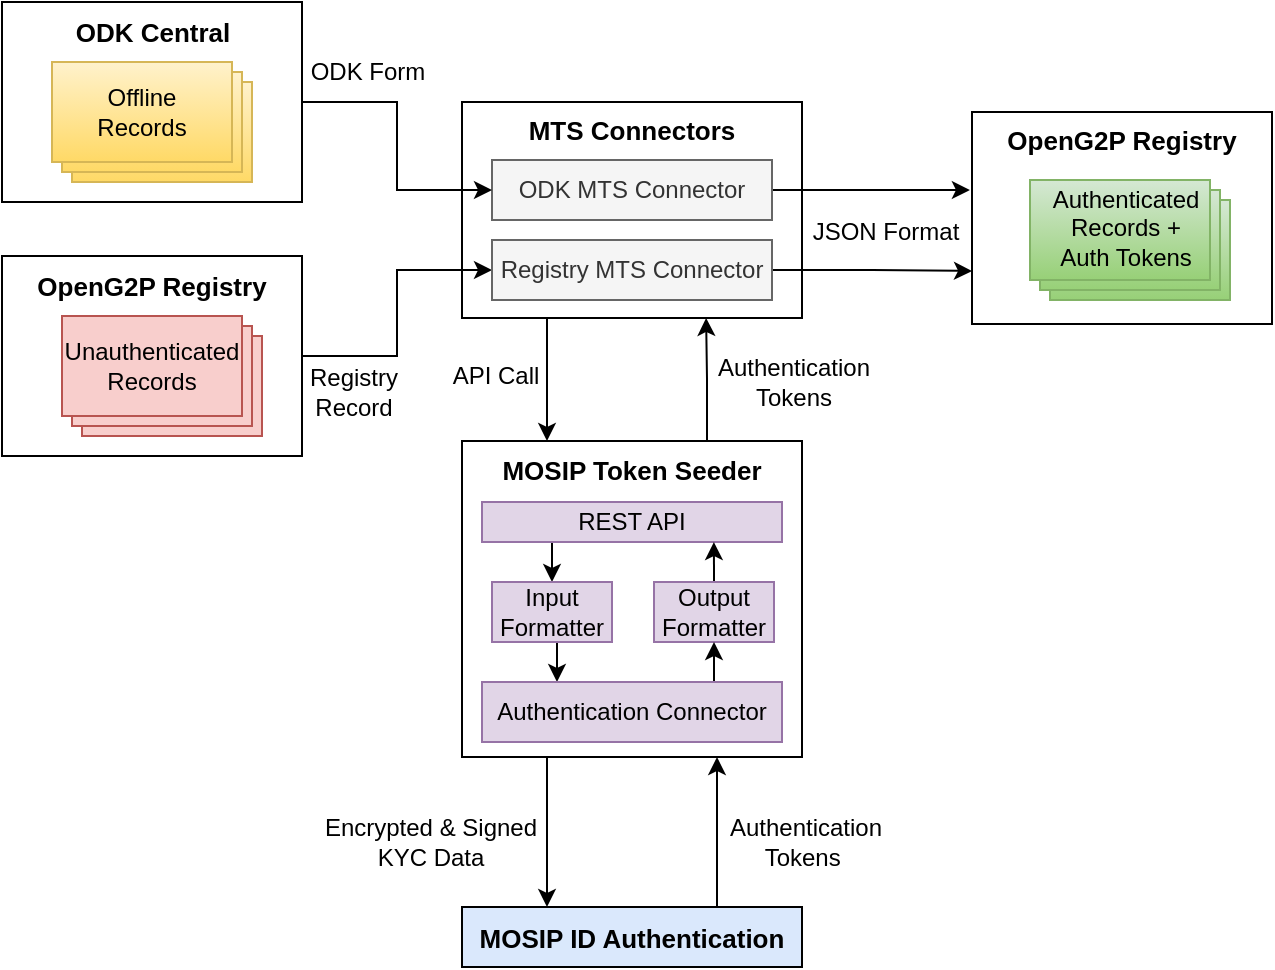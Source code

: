 <mxfile version="21.6.5" type="github">
  <diagram name="Page-1" id="Q3S8qEkMGTNUwsjY90w3">
    <mxGraphModel dx="1120" dy="446" grid="1" gridSize="10" guides="1" tooltips="1" connect="1" arrows="1" fold="1" page="1" pageScale="1" pageWidth="850" pageHeight="1100" math="0" shadow="0">
      <root>
        <mxCell id="0" />
        <mxCell id="1" parent="0" />
        <mxCell id="AKcUftun1-LZaaW81JXQ-3" value="" style="rounded=0;whiteSpace=wrap;html=1;fontSize=16;" parent="1" vertex="1">
          <mxGeometry x="630" y="335" width="150" height="106" as="geometry" />
        </mxCell>
        <mxCell id="AKcUftun1-LZaaW81JXQ-4" value="" style="rounded=0;whiteSpace=wrap;html=1;fontSize=16;" parent="1" vertex="1">
          <mxGeometry x="145" y="280" width="150" height="100" as="geometry" />
        </mxCell>
        <mxCell id="AKcUftun1-LZaaW81JXQ-5" value="" style="verticalLabelPosition=bottom;verticalAlign=top;html=1;shape=mxgraph.basic.layered_rect;dx=10;outlineConnect=0;whiteSpace=wrap;fontSize=16;fillColor=#fff2cc;strokeColor=#d6b656;gradientColor=#ffd966;" parent="1" vertex="1">
          <mxGeometry x="170" y="310" width="100" height="60" as="geometry" />
        </mxCell>
        <mxCell id="AKcUftun1-LZaaW81JXQ-6" value="Offline Records" style="text;html=1;strokeColor=none;fillColor=none;align=center;verticalAlign=middle;whiteSpace=wrap;rounded=0;fontSize=12;" parent="1" vertex="1">
          <mxGeometry x="185" y="320" width="60" height="30" as="geometry" />
        </mxCell>
        <mxCell id="AKcUftun1-LZaaW81JXQ-7" value="&lt;b style=&quot;font-size: 13px;&quot;&gt;ODK Central&lt;/b&gt;" style="text;html=1;strokeColor=none;fillColor=none;align=center;verticalAlign=middle;whiteSpace=wrap;rounded=0;fontSize=13;" parent="1" vertex="1">
          <mxGeometry x="176.5" y="280" width="87" height="30" as="geometry" />
        </mxCell>
        <mxCell id="QgUwrIjUVCHD0zXQT6MX-22" style="edgeStyle=orthogonalEdgeStyle;rounded=0;orthogonalLoop=1;jettySize=auto;html=1;exitX=0.25;exitY=1;exitDx=0;exitDy=0;entryX=0.25;entryY=0;entryDx=0;entryDy=0;" parent="1" source="AKcUftun1-LZaaW81JXQ-8" target="AKcUftun1-LZaaW81JXQ-28" edge="1">
          <mxGeometry relative="1" as="geometry" />
        </mxCell>
        <mxCell id="AKcUftun1-LZaaW81JXQ-8" value="" style="rounded=0;whiteSpace=wrap;html=1;fontSize=16;strokeColor=#000000;" parent="1" vertex="1">
          <mxGeometry x="375" y="499.5" width="170" height="158" as="geometry" />
        </mxCell>
        <mxCell id="QgUwrIjUVCHD0zXQT6MX-23" style="edgeStyle=orthogonalEdgeStyle;rounded=0;orthogonalLoop=1;jettySize=auto;html=1;exitX=0.75;exitY=0;exitDx=0;exitDy=0;entryX=0.718;entryY=1;entryDx=0;entryDy=0;entryPerimeter=0;" parent="1" source="AKcUftun1-LZaaW81JXQ-9" target="QgUwrIjUVCHD0zXQT6MX-3" edge="1">
          <mxGeometry relative="1" as="geometry" />
        </mxCell>
        <mxCell id="AKcUftun1-LZaaW81JXQ-9" value="&lt;b style=&quot;font-size: 13px;&quot;&gt;MOSIP Token Seeder&lt;/b&gt;" style="text;html=1;strokeColor=none;fillColor=none;align=center;verticalAlign=middle;whiteSpace=wrap;rounded=0;fontSize=13;" parent="1" vertex="1">
          <mxGeometry x="385" y="499" width="150" height="30" as="geometry" />
        </mxCell>
        <mxCell id="AKcUftun1-LZaaW81JXQ-10" value="&lt;b style=&quot;font-size: 13px;&quot;&gt;OpenG2P Registry&lt;/b&gt;" style="text;html=1;strokeColor=none;fillColor=none;align=center;verticalAlign=middle;whiteSpace=wrap;rounded=0;fontSize=13;" parent="1" vertex="1">
          <mxGeometry x="640" y="334" width="130" height="30" as="geometry" />
        </mxCell>
        <mxCell id="QgUwrIjUVCHD0zXQT6MX-37" style="edgeStyle=orthogonalEdgeStyle;rounded=0;orthogonalLoop=1;jettySize=auto;html=1;exitX=0.25;exitY=1;exitDx=0;exitDy=0;entryX=0.5;entryY=0;entryDx=0;entryDy=0;" parent="1" source="AKcUftun1-LZaaW81JXQ-13" target="AKcUftun1-LZaaW81JXQ-14" edge="1">
          <mxGeometry relative="1" as="geometry" />
        </mxCell>
        <mxCell id="AKcUftun1-LZaaW81JXQ-13" value="REST API" style="rounded=0;whiteSpace=wrap;html=1;fontSize=12;fillColor=#e1d5e7;strokeColor=#9673a6;" parent="1" vertex="1">
          <mxGeometry x="385" y="530" width="150" height="20" as="geometry" />
        </mxCell>
        <mxCell id="QgUwrIjUVCHD0zXQT6MX-40" style="edgeStyle=orthogonalEdgeStyle;rounded=0;orthogonalLoop=1;jettySize=auto;html=1;exitX=0.5;exitY=1;exitDx=0;exitDy=0;entryX=0.25;entryY=0;entryDx=0;entryDy=0;" parent="1" source="AKcUftun1-LZaaW81JXQ-14" target="AKcUftun1-LZaaW81JXQ-19" edge="1">
          <mxGeometry relative="1" as="geometry" />
        </mxCell>
        <mxCell id="AKcUftun1-LZaaW81JXQ-14" value="Input Formatter" style="rounded=0;whiteSpace=wrap;html=1;fontSize=12;fillColor=#e1d5e7;strokeColor=#9673a6;" parent="1" vertex="1">
          <mxGeometry x="390" y="570" width="60" height="30" as="geometry" />
        </mxCell>
        <mxCell id="QgUwrIjUVCHD0zXQT6MX-39" style="edgeStyle=orthogonalEdgeStyle;rounded=0;orthogonalLoop=1;jettySize=auto;html=1;exitX=0.5;exitY=0;exitDx=0;exitDy=0;entryX=0.741;entryY=0.32;entryDx=0;entryDy=0;entryPerimeter=0;" parent="1" source="AKcUftun1-LZaaW81JXQ-16" target="AKcUftun1-LZaaW81JXQ-8" edge="1">
          <mxGeometry relative="1" as="geometry" />
        </mxCell>
        <mxCell id="AKcUftun1-LZaaW81JXQ-16" value="Output Formatter" style="rounded=0;whiteSpace=wrap;html=1;fontSize=12;fillColor=#e1d5e7;strokeColor=#9673a6;" parent="1" vertex="1">
          <mxGeometry x="471" y="570" width="60" height="30" as="geometry" />
        </mxCell>
        <mxCell id="QgUwrIjUVCHD0zXQT6MX-41" style="edgeStyle=orthogonalEdgeStyle;rounded=0;orthogonalLoop=1;jettySize=auto;html=1;exitX=0.75;exitY=0;exitDx=0;exitDy=0;entryX=0.5;entryY=1;entryDx=0;entryDy=0;" parent="1" source="AKcUftun1-LZaaW81JXQ-19" target="AKcUftun1-LZaaW81JXQ-16" edge="1">
          <mxGeometry relative="1" as="geometry" />
        </mxCell>
        <mxCell id="AKcUftun1-LZaaW81JXQ-19" value="Authentication Connector" style="rounded=0;whiteSpace=wrap;html=1;fontSize=12;fillColor=#e1d5e7;strokeColor=#9673a6;" parent="1" vertex="1">
          <mxGeometry x="385" y="620" width="150" height="30" as="geometry" />
        </mxCell>
        <mxCell id="AKcUftun1-LZaaW81JXQ-20" style="edgeStyle=none;curved=1;rounded=0;orthogonalLoop=1;jettySize=auto;html=1;exitX=0.75;exitY=0;exitDx=0;exitDy=0;fontSize=12;startSize=8;endSize=8;" parent="1" edge="1">
          <mxGeometry relative="1" as="geometry">
            <mxPoint x="497.5" y="710" as="sourcePoint" />
            <mxPoint x="497.5" y="710" as="targetPoint" />
          </mxGeometry>
        </mxCell>
        <mxCell id="AKcUftun1-LZaaW81JXQ-22" value="Encrypted &amp;amp; Signed KYC Data" style="text;html=1;strokeColor=none;fillColor=none;align=center;verticalAlign=middle;whiteSpace=wrap;rounded=0;fontSize=12;" parent="1" vertex="1">
          <mxGeometry x="300" y="680" width="119" height="40" as="geometry" />
        </mxCell>
        <mxCell id="AKcUftun1-LZaaW81JXQ-23" value="Authentication Tokens&amp;nbsp;" style="text;html=1;strokeColor=none;fillColor=none;align=center;verticalAlign=middle;whiteSpace=wrap;rounded=0;fontSize=12;" parent="1" vertex="1">
          <mxGeometry x="502" y="680" width="90" height="40" as="geometry" />
        </mxCell>
        <mxCell id="AKcUftun1-LZaaW81JXQ-25" value="" style="verticalLabelPosition=bottom;verticalAlign=top;html=1;shape=mxgraph.basic.layered_rect;dx=10;outlineConnect=0;whiteSpace=wrap;fontSize=16;fillColor=#d5e8d4;gradientColor=#97d077;strokeColor=#82b366;" parent="1" vertex="1">
          <mxGeometry x="659" y="369" width="100" height="60" as="geometry" />
        </mxCell>
        <mxCell id="AKcUftun1-LZaaW81JXQ-26" value="Authenticated Records + Auth Tokens" style="text;html=1;strokeColor=none;fillColor=none;align=center;verticalAlign=middle;whiteSpace=wrap;rounded=0;fontSize=12;" parent="1" vertex="1">
          <mxGeometry x="682" y="375.5" width="50" height="35" as="geometry" />
        </mxCell>
        <mxCell id="QgUwrIjUVCHD0zXQT6MX-24" style="edgeStyle=orthogonalEdgeStyle;rounded=0;orthogonalLoop=1;jettySize=auto;html=1;exitX=0.75;exitY=0;exitDx=0;exitDy=0;entryX=0.75;entryY=1;entryDx=0;entryDy=0;" parent="1" source="AKcUftun1-LZaaW81JXQ-28" target="AKcUftun1-LZaaW81JXQ-8" edge="1">
          <mxGeometry relative="1" as="geometry" />
        </mxCell>
        <mxCell id="AKcUftun1-LZaaW81JXQ-28" value="MOSIP ID Authentication" style="rounded=0;whiteSpace=wrap;html=1;fontSize=13;fontStyle=1;fillColor=#dae8fc;strokeColor=#000000;gradientColor=none;" parent="1" vertex="1">
          <mxGeometry x="375" y="732.5" width="170" height="30" as="geometry" />
        </mxCell>
        <mxCell id="QgUwrIjUVCHD0zXQT6MX-20" style="edgeStyle=orthogonalEdgeStyle;rounded=0;orthogonalLoop=1;jettySize=auto;html=1;exitX=0.25;exitY=1;exitDx=0;exitDy=0;entryX=0.25;entryY=0;entryDx=0;entryDy=0;" parent="1" source="QgUwrIjUVCHD0zXQT6MX-3" target="AKcUftun1-LZaaW81JXQ-8" edge="1">
          <mxGeometry relative="1" as="geometry" />
        </mxCell>
        <mxCell id="QgUwrIjUVCHD0zXQT6MX-3" value="" style="rounded=0;whiteSpace=wrap;html=1;fontSize=16;" parent="1" vertex="1">
          <mxGeometry x="375" y="330" width="170" height="108" as="geometry" />
        </mxCell>
        <mxCell id="QgUwrIjUVCHD0zXQT6MX-28" style="edgeStyle=orthogonalEdgeStyle;rounded=0;orthogonalLoop=1;jettySize=auto;html=1;exitX=1;exitY=0.5;exitDx=0;exitDy=0;entryX=0;entryY=0.5;entryDx=0;entryDy=0;" parent="1" source="QgUwrIjUVCHD0zXQT6MX-7" target="QgUwrIjUVCHD0zXQT6MX-27" edge="1">
          <mxGeometry relative="1" as="geometry" />
        </mxCell>
        <mxCell id="QgUwrIjUVCHD0zXQT6MX-7" value="" style="rounded=0;whiteSpace=wrap;html=1;fontSize=16;" parent="1" vertex="1">
          <mxGeometry x="145" y="407" width="150" height="100" as="geometry" />
        </mxCell>
        <mxCell id="QgUwrIjUVCHD0zXQT6MX-8" value="&lt;b style=&quot;font-size: 13px;&quot;&gt;OpenG2P Registry&lt;/b&gt;" style="text;html=1;strokeColor=none;fillColor=none;align=center;verticalAlign=middle;whiteSpace=wrap;rounded=0;fontSize=13;" parent="1" vertex="1">
          <mxGeometry x="155" y="407" width="130" height="30" as="geometry" />
        </mxCell>
        <mxCell id="QgUwrIjUVCHD0zXQT6MX-9" value="" style="verticalLabelPosition=bottom;verticalAlign=top;html=1;shape=mxgraph.basic.layered_rect;dx=10;outlineConnect=0;whiteSpace=wrap;fontSize=16;fillColor=#f8cecc;strokeColor=#b85450;" parent="1" vertex="1">
          <mxGeometry x="175" y="437" width="100" height="60" as="geometry" />
        </mxCell>
        <mxCell id="QgUwrIjUVCHD0zXQT6MX-10" value="Unauthenticated Records" style="text;html=1;strokeColor=none;fillColor=none;align=center;verticalAlign=middle;whiteSpace=wrap;rounded=0;fontSize=12;" parent="1" vertex="1">
          <mxGeometry x="190" y="444.5" width="60" height="35" as="geometry" />
        </mxCell>
        <mxCell id="QgUwrIjUVCHD0zXQT6MX-14" style="edgeStyle=orthogonalEdgeStyle;rounded=0;orthogonalLoop=1;jettySize=auto;html=1;exitX=0.5;exitY=1;exitDx=0;exitDy=0;" parent="1" source="AKcUftun1-LZaaW81JXQ-16" target="AKcUftun1-LZaaW81JXQ-16" edge="1">
          <mxGeometry relative="1" as="geometry" />
        </mxCell>
        <mxCell id="QgUwrIjUVCHD0zXQT6MX-25" value="&lt;font style=&quot;font-size: 13px;&quot;&gt;&lt;b&gt;MTS Connectors&lt;/b&gt;&lt;/font&gt;" style="text;html=1;strokeColor=none;fillColor=none;align=center;verticalAlign=middle;whiteSpace=wrap;rounded=0;" parent="1" vertex="1">
          <mxGeometry x="390" y="328" width="140" height="31" as="geometry" />
        </mxCell>
        <mxCell id="QgUwrIjUVCHD0zXQT6MX-30" style="edgeStyle=orthogonalEdgeStyle;rounded=0;orthogonalLoop=1;jettySize=auto;html=1;exitX=1;exitY=0.5;exitDx=0;exitDy=0;entryX=-0.007;entryY=0.368;entryDx=0;entryDy=0;entryPerimeter=0;" parent="1" source="QgUwrIjUVCHD0zXQT6MX-26" target="AKcUftun1-LZaaW81JXQ-3" edge="1">
          <mxGeometry relative="1" as="geometry" />
        </mxCell>
        <mxCell id="QgUwrIjUVCHD0zXQT6MX-26" value="ODK MTS Connector" style="rounded=0;whiteSpace=wrap;html=1;fillColor=#f5f5f5;fontColor=#333333;strokeColor=#666666;" parent="1" vertex="1">
          <mxGeometry x="390" y="359" width="140" height="30" as="geometry" />
        </mxCell>
        <mxCell id="TbYwla4e9xjChCc9Qg9--2" style="edgeStyle=orthogonalEdgeStyle;rounded=0;orthogonalLoop=1;jettySize=auto;html=1;exitX=1;exitY=0.5;exitDx=0;exitDy=0;entryX=0;entryY=0.75;entryDx=0;entryDy=0;" edge="1" parent="1" source="QgUwrIjUVCHD0zXQT6MX-27" target="AKcUftun1-LZaaW81JXQ-3">
          <mxGeometry relative="1" as="geometry" />
        </mxCell>
        <mxCell id="QgUwrIjUVCHD0zXQT6MX-27" value="Registry MTS Connector" style="rounded=0;whiteSpace=wrap;html=1;fillColor=#f5f5f5;fontColor=#333333;strokeColor=#666666;" parent="1" vertex="1">
          <mxGeometry x="390" y="399" width="140" height="30" as="geometry" />
        </mxCell>
        <mxCell id="QgUwrIjUVCHD0zXQT6MX-29" style="edgeStyle=orthogonalEdgeStyle;rounded=0;orthogonalLoop=1;jettySize=auto;html=1;exitX=1;exitY=0.5;exitDx=0;exitDy=0;entryX=0;entryY=0.5;entryDx=0;entryDy=0;" parent="1" source="AKcUftun1-LZaaW81JXQ-4" target="QgUwrIjUVCHD0zXQT6MX-26" edge="1">
          <mxGeometry relative="1" as="geometry" />
        </mxCell>
        <mxCell id="QgUwrIjUVCHD0zXQT6MX-42" value="ODK Form" style="text;html=1;strokeColor=none;fillColor=none;align=center;verticalAlign=middle;whiteSpace=wrap;rounded=0;" parent="1" vertex="1">
          <mxGeometry x="298" y="300" width="60" height="30" as="geometry" />
        </mxCell>
        <mxCell id="QgUwrIjUVCHD0zXQT6MX-43" value="Registry Record" style="text;html=1;strokeColor=none;fillColor=none;align=center;verticalAlign=middle;whiteSpace=wrap;rounded=0;" parent="1" vertex="1">
          <mxGeometry x="296" y="460" width="50" height="30" as="geometry" />
        </mxCell>
        <mxCell id="QgUwrIjUVCHD0zXQT6MX-44" value="JSON Format" style="text;html=1;strokeColor=none;fillColor=none;align=center;verticalAlign=middle;whiteSpace=wrap;rounded=0;" parent="1" vertex="1">
          <mxGeometry x="547" y="380" width="80" height="30" as="geometry" />
        </mxCell>
        <mxCell id="QgUwrIjUVCHD0zXQT6MX-45" value="API Call" style="text;html=1;strokeColor=none;fillColor=none;align=center;verticalAlign=middle;whiteSpace=wrap;rounded=0;fontSize=12;" parent="1" vertex="1">
          <mxGeometry x="365" y="457" width="54" height="20" as="geometry" />
        </mxCell>
        <mxCell id="QgUwrIjUVCHD0zXQT6MX-47" value="Authentication Tokens" style="text;html=1;strokeColor=none;fillColor=none;align=center;verticalAlign=middle;whiteSpace=wrap;rounded=0;fontSize=12;" parent="1" vertex="1">
          <mxGeometry x="502" y="450" width="78" height="40" as="geometry" />
        </mxCell>
      </root>
    </mxGraphModel>
  </diagram>
</mxfile>
